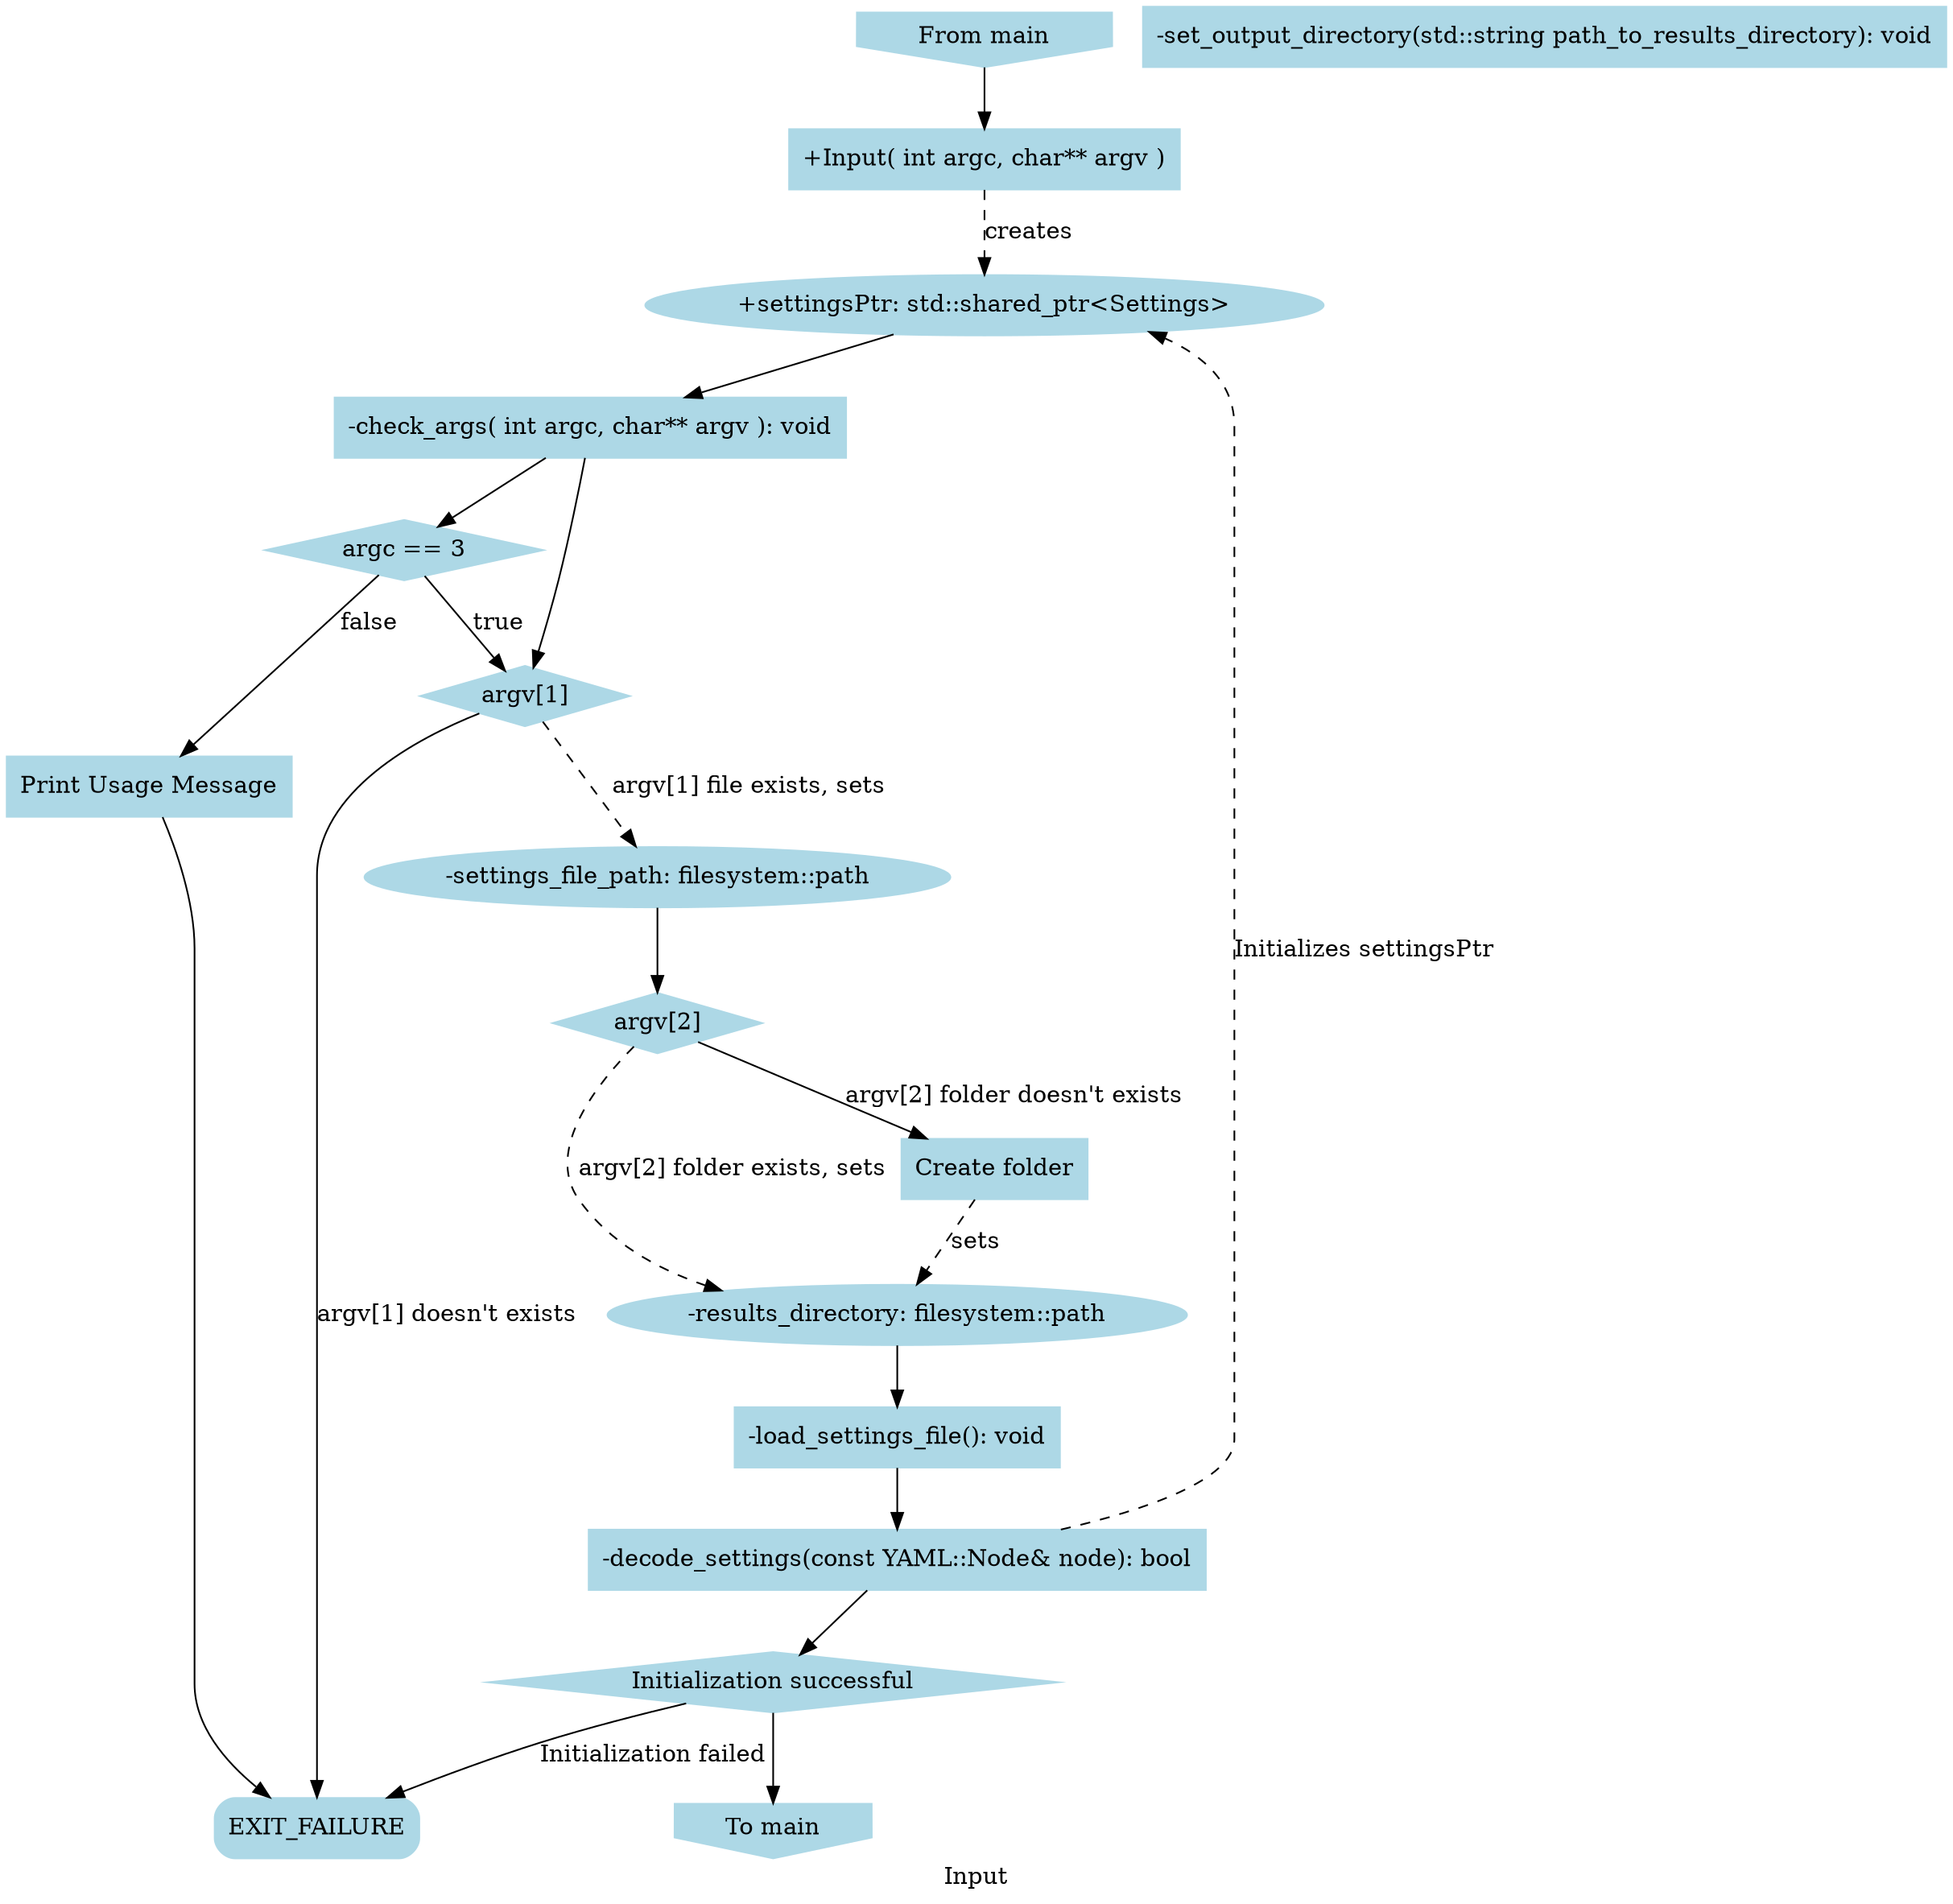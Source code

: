 // See for instructions: https://www.visual-paradigm.com/tutorials/flowchart-tutorial/
digraph Input {
    rankdir=TB;
    label="Input";
    node [shape=rectangle, style=filled, color=lightblue];
    start [shape=invhouse,label="From main"];
    Input[label="+Input( int argc, char** argv )"];
    end [shape=rectangle,style="filled,rounded", label="EXIT_FAILURE"];
    settingsPtr [shape=ellipse,label="+settingsPtr: std::shared_ptr<Settings>"]
    ToMain [shape=invhouse,label="To main"]
    SettingsInitSuccess [shape=diamond,label="Initialization successful"]
    NumArgs [shape=diamond,label="argc == 3"]
    PrintUsage [shape=rectangle,label="Print Usage Message"]

    check_args [label="-check_args( int argc, char** argv ): void"];
    decode_settings [label="-decode_settings(const YAML::Node& node): bool"];
    load_settings_file [label="-load_settings_file(): void"];
    set_output_directory [label="-set_output_directory(std::string path_to_results_directory): void"];

    argv1 [shape=diamond, label="argv[1]"];
    argv2 [shape=diamond, label="argv[2]"];

    settings_file_path  [shape=ellipse,label="-settings_file_path: filesystem::path"]
    results_directory  [shape=ellipse,label="-results_directory: filesystem::path"]

    start -> Input
    Input -> settingsPtr [label="creates",style="dashed"]
    settingsPtr -> check_args
    check_args -> NumArgs
    NumArgs -> argv1 [label="true"]
    NumArgs -> PrintUsage [label="false"]
    PrintUsage -> end
    check_args -> argv1
    settings_file_path -> argv2
    argv1 -> settings_file_path [label="argv[1] file exists, sets",style="dashed"]
    argv1 -> end [label="argv[1] doesn't exists"]
    argv2 -> results_directory [label="argv[2] folder exists, sets",style="dashed"]
    argv2 -> "Create folder" [label="argv[2] folder doesn't exists"]
    "Create folder" -> results_directory[label="sets",style="dashed"]
    results_directory -> load_settings_file
    load_settings_file -> decode_settings
    decode_settings -> settingsPtr [label="Initializes settingsPtr",style="dashed"]
    decode_settings-> SettingsInitSuccess -> ToMain
    SettingsInitSuccess -> end [label="Initialization failed"]
}
